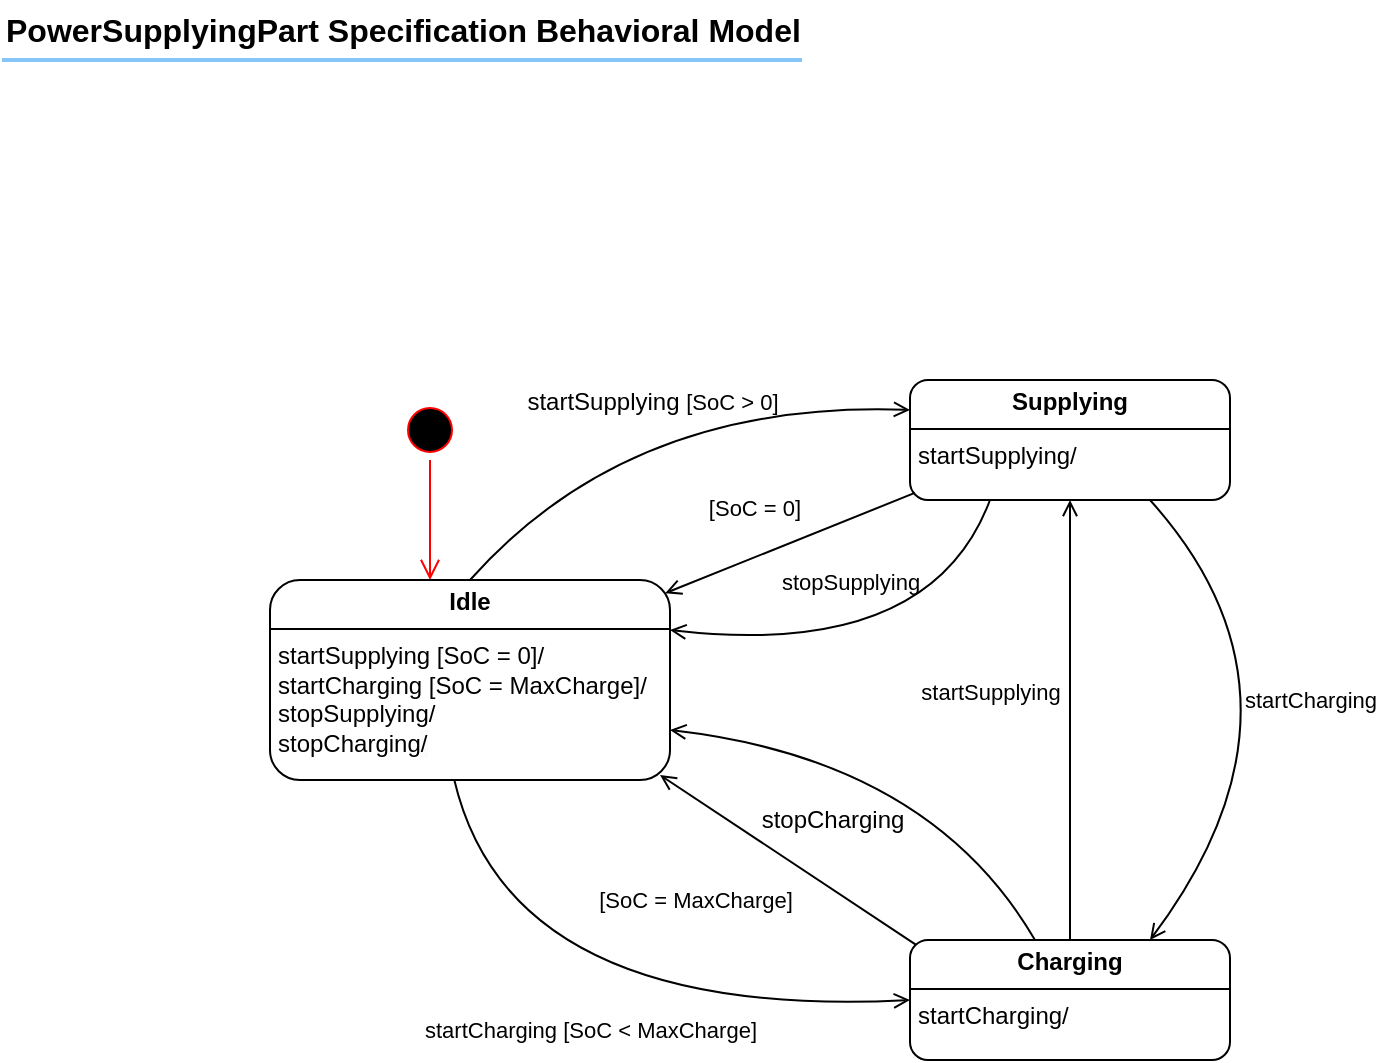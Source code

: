 <mxfile version="26.0.5">
  <diagram name="Page-1" id="oI-owTLchYByyxL44gYu">
    <mxGraphModel dx="954" dy="558" grid="1" gridSize="10" guides="1" tooltips="1" connect="1" arrows="1" fold="1" page="1" pageScale="1" pageWidth="850" pageHeight="1100" math="0" shadow="0">
      <root>
        <mxCell id="0" />
        <mxCell id="1" parent="0" />
        <mxCell id="H8bDsPp7IfST7IvYiTtH-1" value="&lt;b&gt;PowerSupplyingPart Specification Behavioral Model&lt;/b&gt;" style="text;fontSize=16;verticalAlign=middle;strokeColor=none;fillColor=none;whiteSpace=wrap;html=1;" vertex="1" parent="1">
          <mxGeometry x="40" y="40" width="430" height="30" as="geometry" />
        </mxCell>
        <mxCell id="H8bDsPp7IfST7IvYiTtH-2" value="" style="dashed=0;shape=line;strokeWidth=2;noLabel=1;strokeColor=#0C8CF2;opacity=50;" vertex="1" parent="1">
          <mxGeometry x="40" y="65" width="400" height="10" as="geometry" />
        </mxCell>
        <mxCell id="H8bDsPp7IfST7IvYiTtH-3" value="" style="ellipse;html=1;shape=startState;fillColor=#000000;strokeColor=#ff0000;" vertex="1" parent="1">
          <mxGeometry x="239" y="240" width="30" height="30" as="geometry" />
        </mxCell>
        <mxCell id="H8bDsPp7IfST7IvYiTtH-4" value="" style="edgeStyle=orthogonalEdgeStyle;html=1;verticalAlign=bottom;endArrow=open;endSize=8;strokeColor=#ff0000;rounded=0;entryX=0.5;entryY=0;entryDx=0;entryDy=0;" edge="1" parent="1" source="H8bDsPp7IfST7IvYiTtH-3">
          <mxGeometry relative="1" as="geometry">
            <mxPoint x="254" y="330" as="targetPoint" />
          </mxGeometry>
        </mxCell>
        <mxCell id="H8bDsPp7IfST7IvYiTtH-5" style="rounded=0;orthogonalLoop=1;jettySize=auto;html=1;entryX=0;entryY=0.25;entryDx=0;entryDy=0;endArrow=open;endFill=0;elbow=vertical;curved=1;exitX=0.5;exitY=0;exitDx=0;exitDy=0;" edge="1" parent="1" source="H8bDsPp7IfST7IvYiTtH-21" target="H8bDsPp7IfST7IvYiTtH-13">
          <mxGeometry relative="1" as="geometry">
            <Array as="points">
              <mxPoint x="354" y="240" />
            </Array>
            <mxPoint x="272.182" y="330" as="sourcePoint" />
          </mxGeometry>
        </mxCell>
        <mxCell id="H8bDsPp7IfST7IvYiTtH-6" value="&lt;span style=&quot;font-size: 12px; text-align: left; text-wrap-mode: wrap;&quot;&gt;startSupplying&amp;nbsp;&lt;/span&gt;[SoC &amp;gt; 0]" style="edgeLabel;html=1;align=center;verticalAlign=middle;resizable=0;points=[];labelBackgroundColor=none;" vertex="1" connectable="0" parent="H8bDsPp7IfST7IvYiTtH-5">
          <mxGeometry x="-0.204" y="-25" relative="1" as="geometry">
            <mxPoint x="3" y="-29" as="offset" />
          </mxGeometry>
        </mxCell>
        <mxCell id="H8bDsPp7IfST7IvYiTtH-7" style="rounded=0;orthogonalLoop=1;jettySize=auto;html=1;entryX=0;entryY=0.5;entryDx=0;entryDy=0;curved=1;endArrow=open;endFill=0;exitX=0.46;exitY=0.994;exitDx=0;exitDy=0;exitPerimeter=0;" edge="1" parent="1" source="H8bDsPp7IfST7IvYiTtH-21" target="H8bDsPp7IfST7IvYiTtH-20">
          <mxGeometry relative="1" as="geometry">
            <Array as="points">
              <mxPoint x="294" y="550" />
            </Array>
            <mxPoint x="253" y="370" as="sourcePoint" />
          </mxGeometry>
        </mxCell>
        <mxCell id="H8bDsPp7IfST7IvYiTtH-8" value="startCharging [SoC &amp;lt; MaxCharge]" style="edgeLabel;html=1;align=center;verticalAlign=middle;resizable=0;points=[];labelBackgroundColor=none;" vertex="1" connectable="0" parent="H8bDsPp7IfST7IvYiTtH-7">
          <mxGeometry x="-0.289" y="16" relative="1" as="geometry">
            <mxPoint x="26" y="17" as="offset" />
          </mxGeometry>
        </mxCell>
        <mxCell id="H8bDsPp7IfST7IvYiTtH-9" style="rounded=0;orthogonalLoop=1;jettySize=auto;html=1;entryX=0.5;entryY=0;entryDx=0;entryDy=0;curved=0;endArrow=none;endFill=0;startArrow=open;startFill=0;" edge="1" parent="1" source="H8bDsPp7IfST7IvYiTtH-13" target="H8bDsPp7IfST7IvYiTtH-20">
          <mxGeometry relative="1" as="geometry">
            <Array as="points" />
          </mxGeometry>
        </mxCell>
        <mxCell id="H8bDsPp7IfST7IvYiTtH-10" value="startSupplying" style="edgeLabel;html=1;align=center;verticalAlign=middle;resizable=0;points=[];labelBackgroundColor=none;" vertex="1" connectable="0" parent="H8bDsPp7IfST7IvYiTtH-9">
          <mxGeometry x="-0.133" y="-16" relative="1" as="geometry">
            <mxPoint x="-24" as="offset" />
          </mxGeometry>
        </mxCell>
        <mxCell id="H8bDsPp7IfST7IvYiTtH-11" style="rounded=0;orthogonalLoop=1;jettySize=auto;html=1;exitX=0.25;exitY=1;exitDx=0;exitDy=0;entryX=1;entryY=0.25;entryDx=0;entryDy=0;endArrow=open;endFill=0;curved=1;" edge="1" parent="1" source="H8bDsPp7IfST7IvYiTtH-13" target="H8bDsPp7IfST7IvYiTtH-21">
          <mxGeometry relative="1" as="geometry">
            <Array as="points">
              <mxPoint x="504" y="370" />
            </Array>
          </mxGeometry>
        </mxCell>
        <mxCell id="H8bDsPp7IfST7IvYiTtH-12" value="stopSupplying" style="edgeLabel;html=1;align=center;verticalAlign=middle;resizable=0;points=[];labelBackgroundColor=none;" vertex="1" connectable="0" parent="H8bDsPp7IfST7IvYiTtH-11">
          <mxGeometry x="-0.001" y="-14" relative="1" as="geometry">
            <mxPoint x="-19" y="-23" as="offset" />
          </mxGeometry>
        </mxCell>
        <mxCell id="H8bDsPp7IfST7IvYiTtH-13" value="&lt;p style=&quot;margin:0px;margin-top:4px;text-align:center;&quot;&gt;&lt;b&gt;Supplying&lt;/b&gt;&lt;/p&gt;&lt;hr size=&quot;1&quot; style=&quot;border-style:solid;&quot;&gt;&lt;p style=&quot;margin:0px;margin-left:4px;&quot;&gt;startSupplying/&lt;/p&gt;&lt;p style=&quot;margin:0px;margin-left:4px;&quot;&gt;&lt;br&gt;&lt;/p&gt;&lt;p style=&quot;margin:0px;margin-left:4px;&quot;&gt;&lt;br&gt;&lt;/p&gt;" style="verticalAlign=top;align=left;overflow=fill;html=1;whiteSpace=wrap;rounded=1;" vertex="1" parent="1">
          <mxGeometry x="494" y="230" width="160" height="60" as="geometry" />
        </mxCell>
        <mxCell id="H8bDsPp7IfST7IvYiTtH-14" style="rounded=0;orthogonalLoop=1;jettySize=auto;html=1;entryX=0.75;entryY=1;entryDx=0;entryDy=0;endArrow=none;endFill=0;curved=1;exitX=0.75;exitY=0;exitDx=0;exitDy=0;startArrow=open;startFill=0;" edge="1" parent="1" source="H8bDsPp7IfST7IvYiTtH-20" target="H8bDsPp7IfST7IvYiTtH-13">
          <mxGeometry relative="1" as="geometry">
            <Array as="points">
              <mxPoint x="704" y="390" />
            </Array>
          </mxGeometry>
        </mxCell>
        <mxCell id="H8bDsPp7IfST7IvYiTtH-15" value="&lt;span style=&quot;&quot;&gt;startCharging&lt;/span&gt;" style="edgeLabel;html=1;align=center;verticalAlign=middle;resizable=0;points=[];labelBackgroundColor=none;" vertex="1" connectable="0" parent="H8bDsPp7IfST7IvYiTtH-14">
          <mxGeometry x="0.35" y="40" relative="1" as="geometry">
            <mxPoint x="48" y="4" as="offset" />
          </mxGeometry>
        </mxCell>
        <mxCell id="H8bDsPp7IfST7IvYiTtH-16" style="rounded=0;orthogonalLoop=1;jettySize=auto;html=1;entryX=1;entryY=0.75;entryDx=0;entryDy=0;curved=1;endArrow=open;endFill=0;" edge="1" parent="1" source="H8bDsPp7IfST7IvYiTtH-20" target="H8bDsPp7IfST7IvYiTtH-21">
          <mxGeometry relative="1" as="geometry">
            <Array as="points">
              <mxPoint x="504" y="420" />
            </Array>
            <mxPoint x="304" y="350" as="targetPoint" />
          </mxGeometry>
        </mxCell>
        <mxCell id="H8bDsPp7IfST7IvYiTtH-17" value="&lt;div style=&quot;text-align: left;&quot;&gt;&lt;span style=&quot;font-size: 12px; text-wrap-mode: wrap;&quot;&gt;stopCharging&lt;/span&gt;&lt;/div&gt;" style="edgeLabel;html=1;align=center;verticalAlign=middle;resizable=0;points=[];labelBackgroundColor=none;" vertex="1" connectable="0" parent="H8bDsPp7IfST7IvYiTtH-16">
          <mxGeometry x="-0.098" y="8" relative="1" as="geometry">
            <mxPoint x="-47" y="22" as="offset" />
          </mxGeometry>
        </mxCell>
        <mxCell id="H8bDsPp7IfST7IvYiTtH-18" style="rounded=0;orthogonalLoop=1;jettySize=auto;html=1;exitX=0.018;exitY=0.039;exitDx=0;exitDy=0;entryX=0.975;entryY=0.975;entryDx=0;entryDy=0;curved=1;endArrow=open;endFill=0;entryPerimeter=0;exitPerimeter=0;" edge="1" parent="1" source="H8bDsPp7IfST7IvYiTtH-20" target="H8bDsPp7IfST7IvYiTtH-21">
          <mxGeometry relative="1" as="geometry" />
        </mxCell>
        <mxCell id="H8bDsPp7IfST7IvYiTtH-19" value="&amp;nbsp;[SoC = MaxCharge]" style="edgeLabel;html=1;align=center;verticalAlign=middle;resizable=0;points=[];labelBackgroundColor=none;" vertex="1" connectable="0" parent="H8bDsPp7IfST7IvYiTtH-18">
          <mxGeometry x="-0.022" relative="1" as="geometry">
            <mxPoint x="-50" y="19" as="offset" />
          </mxGeometry>
        </mxCell>
        <mxCell id="H8bDsPp7IfST7IvYiTtH-20" value="&lt;p style=&quot;margin:0px;margin-top:4px;text-align:center;&quot;&gt;&lt;b&gt;Charging&lt;/b&gt;&lt;/p&gt;&lt;hr size=&quot;1&quot; style=&quot;border-style:solid;&quot;&gt;&lt;p style=&quot;margin: 0px 0px 0px 4px;&quot;&gt;startCharging/&lt;/p&gt;&lt;div&gt;&lt;p style=&quot;margin: 0px 0px 0px 4px;&quot;&gt;&lt;br&gt;&lt;/p&gt;&lt;/div&gt;&lt;p style=&quot;margin: 0px 0px 0px 4px;&quot;&gt;&lt;br&gt;&lt;/p&gt;" style="verticalAlign=top;align=left;overflow=fill;html=1;whiteSpace=wrap;rounded=1;" vertex="1" parent="1">
          <mxGeometry x="494" y="510" width="160" height="60" as="geometry" />
        </mxCell>
        <mxCell id="H8bDsPp7IfST7IvYiTtH-21" value="&lt;p style=&quot;margin:0px;margin-top:4px;text-align:center;&quot;&gt;&lt;b&gt;Idle&lt;/b&gt;&lt;/p&gt;&lt;hr size=&quot;1&quot; style=&quot;border-style:solid;&quot;&gt;&lt;p style=&quot;margin: 0px 0px 0px 4px;&quot;&gt;startSupplying [SoC = 0]/&lt;/p&gt;&lt;p style=&quot;margin: 0px 0px 0px 4px;&quot;&gt;&lt;span style=&quot;color: light-dark(rgb(0, 0, 0), rgb(255, 255, 255)); background-color: transparent;&quot;&gt;startCharging&lt;/span&gt;&lt;span style=&quot;text-align: center; text-wrap-mode: nowrap; background-color: rgb(255, 255, 255);&quot;&gt;&amp;nbsp;[SoC = MaxCharge]/&lt;/span&gt;&lt;/p&gt;&lt;p style=&quot;margin: 0px 0px 0px 4px;&quot;&gt;&lt;span style=&quot;background-color: transparent; color: light-dark(rgb(0, 0, 0), rgb(255, 255, 255));&quot;&gt;stopSupplying&lt;/span&gt;/&lt;/p&gt;&lt;p style=&quot;margin: 0px 0px 0px 4px;&quot;&gt;&lt;span style=&quot;color: light-dark(rgb(0, 0, 0), rgb(255, 255, 255)); background-color: rgb(255, 255, 255);&quot;&gt;stopCharging&lt;/span&gt;&lt;span style=&quot;background-color: light-dark(rgb(251, 251, 251), rgb(21, 21, 21)); color: light-dark(rgb(0, 0, 0), rgb(255, 255, 255));&quot;&gt;/&lt;/span&gt;&lt;/p&gt;&lt;p style=&quot;margin:0px;margin-left:4px;&quot;&gt;&lt;br&gt;&lt;/p&gt;&lt;p style=&quot;margin:0px;margin-left:4px;&quot;&gt;&lt;br&gt;&lt;/p&gt;" style="verticalAlign=top;align=left;overflow=fill;html=1;whiteSpace=wrap;rounded=1;" vertex="1" parent="1">
          <mxGeometry x="174" y="330" width="200" height="100" as="geometry" />
        </mxCell>
        <mxCell id="H8bDsPp7IfST7IvYiTtH-22" style="rounded=0;orthogonalLoop=1;jettySize=auto;html=1;entryX=0.988;entryY=0.066;entryDx=0;entryDy=0;entryPerimeter=0;curved=1;endArrow=open;endFill=0;exitX=0.015;exitY=0.941;exitDx=0;exitDy=0;exitPerimeter=0;" edge="1" parent="1" source="H8bDsPp7IfST7IvYiTtH-13" target="H8bDsPp7IfST7IvYiTtH-21">
          <mxGeometry relative="1" as="geometry" />
        </mxCell>
        <mxCell id="H8bDsPp7IfST7IvYiTtH-23" value="[SoC = 0]" style="edgeLabel;html=1;align=center;verticalAlign=middle;resizable=0;points=[];labelBackgroundColor=none;" vertex="1" connectable="0" parent="H8bDsPp7IfST7IvYiTtH-22">
          <mxGeometry x="-0.029" y="-1" relative="1" as="geometry">
            <mxPoint x="-19" y="-16" as="offset" />
          </mxGeometry>
        </mxCell>
      </root>
    </mxGraphModel>
  </diagram>
</mxfile>
